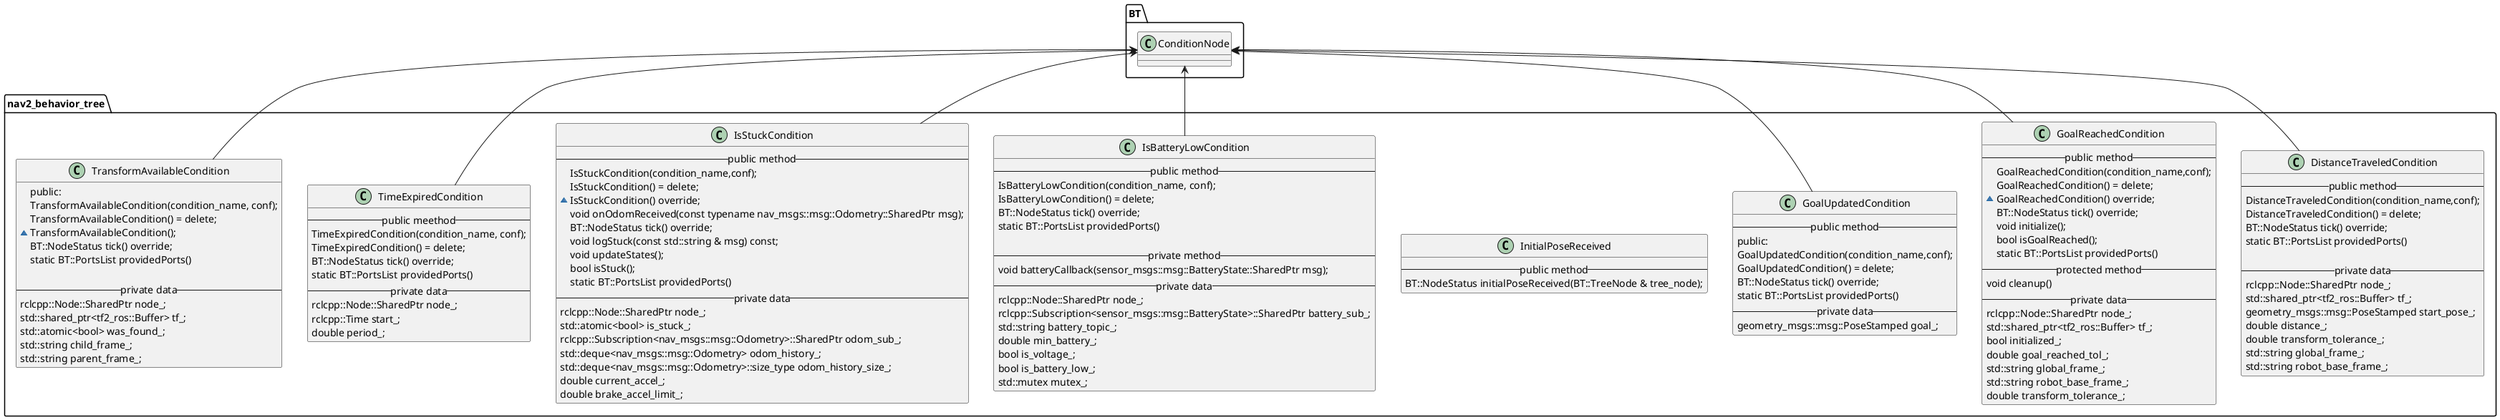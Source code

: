 @startuml
'https://plantuml.com/class-diagram

namespace nav2_behavior_tree{
class DistanceTraveledCondition{
-- public method --
DistanceTraveledCondition(condition_name,conf);
DistanceTraveledCondition() = delete;
BT::NodeStatus tick() override;
static BT::PortsList providedPorts()

-- private data --
rclcpp::Node::SharedPtr node_;
std::shared_ptr<tf2_ros::Buffer> tf_;
geometry_msgs::msg::PoseStamped start_pose_;
double distance_;
double transform_tolerance_;
std::string global_frame_;
std::string robot_base_frame_;
}

class GoalReachedCondition{
-- public method --
GoalReachedCondition(condition_name,conf);
GoalReachedCondition() = delete;
~GoalReachedCondition() override;
BT::NodeStatus tick() override;
void initialize();
bool isGoalReached();
static BT::PortsList providedPorts()
-- protected method --
void cleanup()
-- private data --
rclcpp::Node::SharedPtr node_;
std::shared_ptr<tf2_ros::Buffer> tf_;
bool initialized_;
double goal_reached_tol_;
std::string global_frame_;
std::string robot_base_frame_;
double transform_tolerance_;
}

class GoalUpdatedCondition{
-- public method --
public:
GoalUpdatedCondition(condition_name,conf);
GoalUpdatedCondition() = delete;
BT::NodeStatus tick() override;
static BT::PortsList providedPorts()
-- private data --
geometry_msgs::msg::PoseStamped goal_;
}

class InitialPoseReceived{
-- public method --
BT::NodeStatus initialPoseReceived(BT::TreeNode & tree_node);
}

class IsBatteryLowCondition{
-- public method --
IsBatteryLowCondition(condition_name, conf);
IsBatteryLowCondition() = delete;
BT::NodeStatus tick() override;
static BT::PortsList providedPorts()

-- private method --
void batteryCallback(sensor_msgs::msg::BatteryState::SharedPtr msg);
-- private data --
rclcpp::Node::SharedPtr node_;
rclcpp::Subscription<sensor_msgs::msg::BatteryState>::SharedPtr battery_sub_;
std::string battery_topic_;
double min_battery_;
bool is_voltage_;
bool is_battery_low_;
std::mutex mutex_;
}

class IsStuckCondition{
-- public method --
IsStuckCondition(condition_name,conf);
IsStuckCondition() = delete;
~IsStuckCondition() override;
void onOdomReceived(const typename nav_msgs::msg::Odometry::SharedPtr msg);
BT::NodeStatus tick() override;
void logStuck(const std::string & msg) const;
void updateStates();
bool isStuck();
static BT::PortsList providedPorts()
-- private data --
rclcpp::Node::SharedPtr node_;
std::atomic<bool> is_stuck_;
rclcpp::Subscription<nav_msgs::msg::Odometry>::SharedPtr odom_sub_;
std::deque<nav_msgs::msg::Odometry> odom_history_;
std::deque<nav_msgs::msg::Odometry>::size_type odom_history_size_;
double current_accel_;
double brake_accel_limit_;
}

class TimeExpiredCondition{
-- public meethod --
TimeExpiredCondition(condition_name, conf);
TimeExpiredCondition() = delete;
BT::NodeStatus tick() override;
static BT::PortsList providedPorts()
-- private data --
rclcpp::Node::SharedPtr node_;
rclcpp::Time start_;
double period_;
}

class TransformAvailableCondition{
public:
TransformAvailableCondition(condition_name, conf);
TransformAvailableCondition() = delete;
~TransformAvailableCondition();
BT::NodeStatus tick() override;
static BT::PortsList providedPorts()

-- private data --
rclcpp::Node::SharedPtr node_;
std::shared_ptr<tf2_ros::Buffer> tf_;
std::atomic<bool> was_found_;
std::string child_frame_;
std::string parent_frame_;
}


}

BT.ConditionNode <-- nav2_behavior_tree.TransformAvailableCondition
BT.ConditionNode <-- nav2_behavior_tree.TimeExpiredCondition
BT.ConditionNode <-- nav2_behavior_tree.IsStuckCondition
BT.ConditionNode <-- nav2_behavior_tree.IsBatteryLowCondition
BT.ConditionNode <-- nav2_behavior_tree.GoalUpdatedCondition
BT.ConditionNode <-- nav2_behavior_tree.GoalReachedCondition
BT.ConditionNode <-- nav2_behavior_tree.DistanceTraveledCondition


@enduml